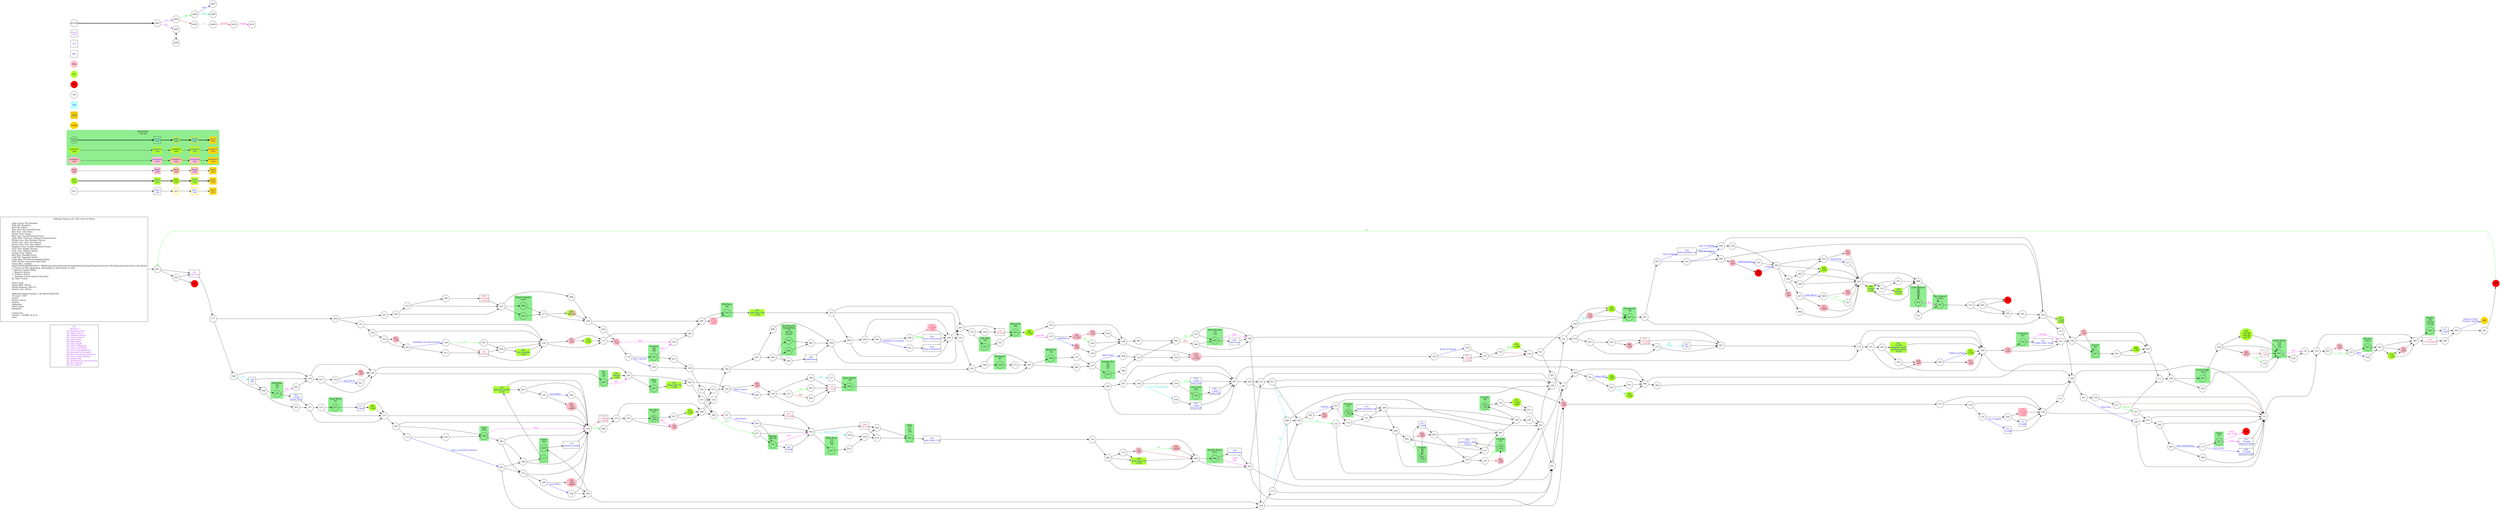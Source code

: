 digraph {
	// graph defaults
	rankdir=LR
	mclimit=50
	nodesep=.3 // changes horizontal separation of nodes
	ranksep=.4 // changes vertical separation of nodes
	node [height=.7
		width=.7
		shape=ellipse
		margin=0]
	edge[weight=5]
	
	subgraph ShopMenu {
		node [fontcolor = "purple" shape = "rect" margin = 0.1]
		shop261 [label = "\261\n Yaztromo\n \
			3g: healing potion\l \
			3g: plant control\l \
			3g: stillness potion\l \
			2g: insect control\l \
			2g: anti-poison\l \
			3g: holy water\l \
			3g: ring of light\l \
			2g: boots of leaping\l \
			3g: rope of climbing\l \
			3g: net of entanglement\l \
			3g: armband of strength\l \
			2g: glove of missile dexterity\l \
			2g: rod of water-finding\l \
			2g: garlic buds\l \
			3g: headband of concentration\l \
			3g: fire capsules\l \
			3g: nose filters\l"]
	}

	// a box for a graph label
	// note that you can override the defaults set above
	title [label = "Fighting Fantasy 03: The Forest of Doom\n\n \
		Light Green Fill: Benefits\l \
		Pink Fill: Penalties\l \
		Red Fill: Death\l \
		Blue Text: Key Items/Events\l \
		Red Text: Lost Items\l \
		Purple Text: Shops\l \
		Blue Line: Forced Items/Events\l \
		Light Blue Text/Line: Optional Items/Events\l \
		Purple Line: Dice Related Events\l \
		Green Line: Stat Test Passed\l \
		Brown Line: Stat Test Failed\l \
		Magenta Line: Combat Related Events\l \
		Grey Text: Riddle Answer\l \
		Grey Line: Hidden Option\l \
		Orange Line: Spells\l \
		Red Line: Possible Error\l \
		Gold Fill: Required Nodes\l \
		Light Blue Fill: Recommended Nodes\l \
		Gold Outline: Recommended Path\l \
		Green Box: Combat\l \
		SK/ST/LK/AT/AR/TM/CW/CL: Skill/Stamina/Luck/Attack Strength/Attack Round/Time/Consecutive Win Round/Consecutive Lose Round\l \
		?: Chance of this happening, depending on instructions in text\l \
		*: Special Combat Rules\l \
		-: Negative Status\l \
		+: Positive Status\l \
		^: Damage can be reduced by items\l \
		@: Take 2 items\l\l \
		Starts with:\l \
		Initial Skill: 1d6+6\l \
		Initial Stamina: 2d6+12\l \
		Initial Luck: 1d6+6\l\l \
		skill/stamina/luck potion: +all SK/ST/LK&1ILK\l \
		10 meal: +4ST\l \
		sword\l \
		leather armor\l \
		lantern\l \
		tinderbox\l \
		2d6+6 gold\l \
		backpack\l\l \
		Comments:\l \
		shield+: -1EDMG on 4~6\l \
		none\l \
		"
		shape = "box"
		margin = 0.1]

	subgraph Required {
		node [style = "filled" color = "gold" fillcolor = "gold" fontcolor = "blue" shape = "rect"]
		key3
		boo5
		dam5
		monboo5
		mondam5
		mon5
		ending [fontcolor = "black" shape = "octagon"]
		400 [fontcolor = "black" shape = "octagon"]
	}

	subgraph Required2 {
		node [style = "filled" color = "gold2" fillcolor = "gold2" fontcolor = "blue" shape = "rect"]
		req2
	}

	subgraph Recommended {
		node [penwidth = 3 color = "gold"]
		txt2
		key2 [shape = "rect" fontcolor = "blue"]
		boo3 [style = "filled" fillcolor = "greenyellow"]
		boo4 [style = "filled" fillcolor = "greenyellow"]
		dam3 [style = "filled" fillcolor = "pink"]
		dam4 [style = "filled" fillcolor = "pink"]
		monboo3 [style = "filled" fillcolor = "greenyellow"]
		monboo4 [style = "filled" fillcolor = "greenyellow"]
		mondam3 [style = "filled" fillcolor = "pink"]
		mondam4 [style = "filled" fillcolor = "pink"]
		mon3
		mon4
	}
	
	subgraph Optional {
		node [style = "filled" color = "paleturquoise1" fillcolor = "paleturquoise1" fontcolor = "blue" shape = "rect"]
		opt
	}

	subgraph Combat {
		style = "filled" color = "palegreen2"
		subgraph cluster_MONSTER {
			label = "MONSTER\n 0/0 0/0"
			mon1 [label = "\N\n text"]
			mon2 [shape = "rect" fontcolor = "blue" label = "\N\n text"]
			mon3 [label = "\N\n text"]
			mon4 [shape = "rect" fontcolor = "blue" label = "\N\n text"]
			mon5 [shape = "rect" fontcolor = "blue" label = "\N\n text"]
			monboo1 [style = "filled" color = "greenyellow" label = "\N\n text"]
			monboo2 [shape = "rect" style = "filled" color = "greenyellow" fontcolor = "blue" label = "\N\n text"]
			monboo3 [label = "\N\n text"]
			monboo4 [shape = "rect" fontcolor = "blue" label = "\N\n text"]
			monboo5 [shape = "rect" fontcolor = "blue" label = "\N\n text"]
			mondam1 [style = "filled" color = "pink" label = "\N\n text"]
			mondam2 [shape = "rect" style = "filled" color = "pink" fontcolor = "blue" label = "\N\n text"]
			mondam3 [label = "\N\n text"]
			mondam4 [shape = "rect" fontcolor = "blue" label = "\N\n text"]
			mondam5 [shape = "rect" fontcolor = "blue" label = "\N\n text"]
		}
		
		subgraph cluster_SHAPE_CHANGER {
			label = "Shape Changer\n 10/10"
			203
			286
		}
		
		subgraph cluster_WILD_BOAR {
			label = "Wild Boar\n 6/5"
			118
		}
		
		subgraph cluster_FISH_MAN {
			label = "Fish Man\n 7/6"
			181
		}
		
		subgraph cluster_WEREWOLF {
			label = "Werewolf\n 8/9"
			285
		}
		
		subgraph cluster_GHOUL {
			label = "Ghoul\n 9/7"
			227
		}
		
		subgraph cluster_WYVERN {
			label = "Wyvern\n 10/11"
			167
		}
		
		subgraph cluster_BANDIT {
			label = "Bandit\n 8/6\n 7/6 6/4\n 7/5 5/6"
			104
		}
		
		subgraph cluster_DWARF {
			label = "Dwarf\n 8/5"
			347
		}
		
		subgraph cluster_FOREST_GIANT {
			label = "Forest Giant\n 9/9"
			265
		}
		
		subgraph cluster_DEATH_HAWK {
			label = "Death Hawk\n 4/4\n 4/3\n 5/4"
			231
		}
		
		subgraph cluster_CATWOMAN {
			label = "Catwoman\n 8/5"
			153
		}
		
		subgraph cluster_PTERODACTYL {
			label = "Pterodactyl\n 7/8"
			303
		}
		
		subgraph cluster_CLONE_WARRIOR {
			label = "Clone Warrior\n 5/5\n 6/4\n 5/6\n 6/5"
			212
		}
		
		subgraph cluster_FIRE_DEMON {
			label = "Fire Domon*\n 10/10"
			107
		}
		
		subgraph cluster_WILD_HILL_MAN {
			label = "Wild Hill Man\n 7/5\n 6/4"
			043
		}
		
		subgraph cluster_GREMLIN {
			label = "Gremlin\n 5/3"
			165 [label = "\N\n -3AT"]
		}
		
		subgraph cluster_GREMLIN2 {
			label = "Gremlin\n 4/3\n 3/2"
			049 [label = "\N\n -3AT"]
		}
		
		subgraph cluster_GREMLIN3 {
			label = "Gremlin\n 5/5"
			071 [label = "\N\n -3AT"]
		}
		
		subgraph cluster_GREMLIN4 {
			label = "Gremlin\n 4/4"
			193 [label = "\N\n -3AT"]
		}
		
		subgraph cluster_BARBARIAN {
			label = "Barbarian\n 9/7"
			128
		}
		
		subgraph cluster_BLOOD_EEL {
			label = "Blood Eel\n 5/4"
			186
		}
		
		subgraph cluster_VAMPIRE_BAT {
			label = "Vampire Bat\n 5/5\n 6/5\n 5/7"
			079
		}
		
		subgraph cluster_TREEMAN {
			label = "Treeman\n 8/8\n 8/8"
			123
		}
		
		subgraph cluster_HUNTING_DOG_MASKED_MAN {
			label = "Hunting Dog\n MaskedMan\n 7/6\n 6/6 5/6\n 6/5 8/7"
			096
			276
		}
		
		subgraph cluster_PYGMY {
			label = "Pygmy\n 5/5 5/6"
			377
		}
		
		subgraph cluster_KILLER_BEES {
			label = "Killer Bees\n 7/3\n 8/4\n 7/4"
			007
		}
		
		subgraph cluster_WOLF {
			label = "Wolf\n 7/7\n 8/7\n 7/9"
			330
		}
		
		subgraph cluster_BOULDER_BEAST {
			label = "Boulder Beast\n 8/11"
			084
		}
		
		subgraph cluster_GIANT_SPIDER {
			label = "Giant Spider\n 7/8"
			298
		}
		
		subgraph cluster_CAVE_TROLL {
			label = "Cave Troll\n 8/9"
			310
		}
		
		subgraph cluster_HOBGOBLIN {
			label = "Hobgoblin\n 6/6\n 5/7"
			317
		}
		
		subgraph cluster_STING_WORM {
			label = "Sting Worm\n 8/7"
			015
		}
		
		subgraph cluster_ORC {
			label = "Orc\n 5/5\n 5/6"
			029
		}
		
		subgraph cluster_BEAR {
			label = "Bear\n 7/8"
			241
		}
		
		subgraph cluster_GOBLIN {
			label = "Goblin\n 5/4"
			009
			117
		}
		
		subgraph cluster_OGRE {
			label = "Ogre\n 8/12"
			290
		}
		
		subgraph cluster_APE_MAN {
			label = "Ape Man\n 8/7"
			352 [label = "\N\n -2AT"]
		}
		
		cbt
	}

	subgraph Death {
		node [style = "filled" color = "red"]
		ddt
		002
		098
		304 [label = "\N\n -2SK"]
		333
		399
	}

	subgraph Boost {
		node [style = "filled" color = "greenyellow"]
		bst
		boo1 [label = "\N\n text"]
		boo2 [shape = "rect" fontcolor = "blue" label = "\N\n text"]
		boo3 [label = "\N\n text"]
		boo4 [shape = "rect" fontcolor = "blue" label = "\N\n text"]
		boo5 [shape = "rect" fontcolor = "blue" label = "\N\n text"]
		034 [label = "\N\n +all SK/\n +all LK/\n +all ST"]
		068 [label = "\N\n +3ST"]
		070 [label = "\N\n +2SK"]
		091 [shape = "rect" fontcolor = "blue" label = "\N\n eye of amber\n +1LK"]
		106 [shape = "rect" fontcolor = "blue" label = "\N\n gold ring: 15g\n +2LK"]
		166 [label = "\N\n +2LK"]
		174 [shape = "rect" fontcolor = "blue" label = "\N\n gold ring: 10g\n +1LK"]
		179 [label = "\N\n +1AT"]
		184 [label = "\N\n +4ST"]
		219 [shape = "rect" fontcolor = "blue" label = "\N\n silver dart: 5g\n +1LK"]
		232 [shape = "rect" fontcolor = "blue" label = "\N\n hammer handle\n +1LK"]
		235 [label = "\N\n +1LK"]
		248 [shape = "rect" fontcolor = "blue" label = "\N\n shield+\n +1LK"]
		257 [label = "\N\n +1LK\n +4ST"]
		262 [label = "\N\n +1AT"]
		269 [label = "\N\n +4ST"]
		283 [label = "\N\n +4ST"]
		302 [label = "\N\n +1AT"]
		308 [color = "greenyellow:pink" label = "\N\n SK&harr;LK"]
		341 [shape = "rect" fontcolor = "blue" label = "\N\n 5 gold\n dragon's tooth\n strength potion\n +1LK"]
		374 [label = "\N\n +1AT"]
		383 [shape = "rect" fontcolor = "blue" label = "\N\n whistle\n +2ST"]
		387 [shape = "rect" fontcolor = "blue" label = "\N\n 1 gold\n +1LK"]
		388 [label = "\N\n +1LK?"]
		389 [shape = "rect" fontcolor = "blue" label = "\N\n 8 gold\n +1LK"]
	}

	subgraph Damage {
		node [style = "filled" color = "pink"]
		ddg
		dam1 [label = "\N\n text"]
		dam2 [shape = "rect" fontcolor = "blue" label = "\N\n text"]
		dam3 [label = "\N\n text"]
		dam4 [shape = "rect" fontcolor = "blue" label = "\N\n text"]
		dam5 [shape = "rect" fontcolor = "blue" label = "\N\n text"]
		004 [label = "\N\n -4ST"]
		013 [label = "\N\n -3LK"]
		019 [label = "\N\n -1ST"]
		022 [label = "\N\n -2SK\n -1d6ST"]
		030 [label = "\N\n -2ST"]
		032 [shape = "rect" fontcolor = "crimson" label = "\N\n -2 items\n -10 gold\n -1LK"]
		035 [label = "\N\n -4ST"]
		042 [label = "\N\n -1LK"]
		044 [label = "\N\n -2ST"]
		045 [label = "\N\n -2ST"]
		046 [label = "\N\n -2LK"]
		048 [label = "\N\n -1d6ST"]
		083 [label = "\N\n -2ST"]
		108 [label = "\N\n -3ST"]
		129 [shape = "rect" fontcolor = "crimson" label = "\N\n -10 gold\n -2LK"]
		130 [label = "\N\n -1LK?"]
		133 [label = "\N\n -2AT"]
		134 [label = "\N\n -1LK"]
		141 [label = "\N\n -1LK"]
		143 [label = "\N\n -2ST"]
		156 [label = "\N\n -3ST"]
		159 [label = "\N\n -3ST"]
		163 [label = "\N\n -3ST"]
		169 [label = "\N\n -2SK\n -1d6ST"]
		222 [label = "\N\n -1d6ST"]
		237 [label = "\N\n -2LK"]
		250 [label = "\N\n -2ST"]
		259 [label = "\N\n -3~5ST"]
		275 [label = "\N\n -1ST"]
		277 [label = "\N\n -1ST"]
		278 [label = "\N\n -1LK\n -2~4ST"]
		328 [shape = "rect" fontcolor = "crimson" label = "\N\n -1 food\n -4ST"]
		345 [label = "\N\n -4ST"]
		372 [label = "\N\n -?ST"]
		395 [label = "\N\n -3ST?"]
	}

	subgraph Key_Item {
		node [fontcolor = "blue" shape = "rect"]
		kky
		key1 [label = "\N\n text"]
		key2 [label = "\N\n text"]
		key3 [label = "\N\n text"]
		012 [label = "\N\n -10 gold\n -2 items" fontcolor = "crimson"]
		014 [label = "\N\n -3 gold\n -1 item" fontcolor = "crimson"]
		036 [label = "\N\n -all gold/\n -2 items" fontcolor = "crimson"]
		050 [label = "\N\n silver key"]
		053 [label = "\N\n -all gold" fontcolor = "crimson"]
		058 [label = "\N\n 25 gold\n hammer head"]
		074 [label = "\N\n 5 gold\n brass bell"]
		078 [label = "\N\n dust of levitation"]
		101 [label = "\N\n 5 gold\n brass bell"]
		111 [label = "\N\n 5 gold"]
		116 [label = "\N\n gold collar: 15g"]
		145 [label = "\N\n -all food" fontcolor = "crimson"]
		146 [label = "\N\n boulderbeast"]
		176 [label = "\N\n hammer handle"]
		178 [label = "\N\n -1 food" fontcolor = "crimson"]
		194 [label = "\N\n belladonna"]
		202 [label = "\N\n 2 gold studs: 2x5g"]
		205 [label = "\N\n 6 gold"]
		217 [label = "\N\n 4 gold"]
		218 [label = "\N\n -5 gold/\n -1 items" fontcolor = "crimson"]
		223 [label = "\N\n 5 gold"]
		242 [label = "\N\n gold ignot?: 28g/\n -1 item?"]
		273 [label = "\N\n gold medallion: 9g"]
		279 [label = "\N\n -5 item2/gold" fontcolor = "crimson"]
		287 [label = "\N\n 5 gold\n brass bell"]
		297 [label = "\N\n info" tooltip = "goblin in crypt north in forest"]
		299 [label = "\N\n -all food" fontcolor = "crimson"]
		301 [label = "\N\n 3 gold\n brass flute"]
		311 [label = "\N\n 2 gold"]
		312 [label = "\N\n 25 gold\n hammer head"]
		322 [label = "\N\n gold medallion: 5g"]
		343 [label = "\N\n info" tooltip = "go north"]
		353 [label = "\N\n -all food" fontcolor = "crimson"]
		354 [label = "\N\n dust of levitation"]
		370 [label = "\N\n -1 item" fontcolor = "crimson"]
		371 [label = "\N\n 3 gold"]
	}
	
	subgraph Shop {
		node [fontcolor = "purple" shape = "rect"]
		shp
		shop1 [label = "\N\n text"]
		261 [label = "\N\n Yaztromo"]
	}

	mon1 -> mon2 -> mon3 -> mon4 -> mon5 [penwidth = 3]
	boo1 -> boo2 -> boo3 -> boo4 -> boo5 [penwidth = 3]
	dam1 -> dam2 -> dam3 -> dam4 -> dam5
	txt1 -> key1 -> txt2 -> key2 -> key3
	monboo1 -> monboo2 -> monboo3 -> monboo4 -> monboo5
	mondam1 -> mondam2 -> mondam3 -> mondam4 -> mondam5

	myTitle -> z001 [penwidth = 3]
	z001 -> z002 [color = "purple" fontcolor = "purple" label = "1-3"]
	z001 -> z003 [color = "purple" fontcolor = "purple" label = "4-6"]
	z002 -> z004 [color = "green" fontcolor = "green" label = "LK"]
	z002 -> z005 [color = "brown"]
	z003 -> z006 [dir = "both"]
	z004 -> z007 [color = "blue" fontcolor = "blue" label = "req"]
	z004 -> z008 [color = "cyan3" fontcolor = "cyan3" label = "-opt"]
	z005 -> z009 [color = "grey" fontcolor = "grey" label = "info"]
	z009 -> z010 [color = "crimson" fontcolor = "crimson" label = "error(?)"]
	z010 -> z011 [color = "magenta" fontcolor = "magenta" label = "escape"]
	{
		rank = same
		z003
		z006
	}
	title -> 001
	001 -> 261
	001 -> 054
	003 -> 322 [color = "blue" fontcolor = "blue" label = "ring of light"]
	003 -> 120
	004 -> 049
	004 -> 093
	005 -> 333
	005 -> 249
	006 -> 148
	007 -> 023
	008 -> 317
	008 -> 392
	009 -> 176
	010 -> 290
	011 -> 353
	012 -> 271
	012 -> 067
	013 -> 149
	014 -> 255
	015 -> 217
	016 -> 211 [color = "blue" fontcolor = "blue" label = "anti-poison"]
	016 -> 345
	017 -> 089 [color = "cyan3" fontcolor = "cyan3" label = "-1g"]
	017 -> 256
	017 -> 238
	018 -> 198
	019 -> 018
	020 -> 277
	021 -> 226
	022 -> 358
	023 -> 339
	024 -> 377
	024 -> 092
	025 -> 369
	025 -> 056
	026 -> 091
	026 -> 220
	027 -> 329
	028 -> 052 [color = "blue" fontcolor = "blue" label = "armband of strength"]
	028 -> 266
	029 -> 383
	029 -> 254 [color = "magenta" fontcolor = "magenta" label = "flee"]
	030 -> 225
	031 -> 362
	032 -> 150
	033 -> 390
	034 -> 231
	035 -> 132
	036 -> 187
	037 -> 226
	037 -> 336
	038 -> 315
	038 -> 220
	039 -> 287
	040 -> 274
	041 -> 239
	042 -> 342
	043 -> 050
	043 -> 188 [color = "magenta" fontcolor = "magenta" label = "flee"]
	044 -> 293
	045 -> 165
	046 -> 012
	047 -> 026
	047 -> 220
	048 -> 288
	049 -> 371
	050 -> 188
	051 -> 199
	051 -> 397
	052 -> 078
	053 -> 092
	054 -> 399
	054 -> 261
	055 -> 168
	055 -> 313
	055 -> 359
	056 -> 233
	056 -> 163
	057 -> 132 [color = "green" fontcolor = "green" label = "LK"]
	057 -> 035 [color = "brown"]
	058 -> 112
	059 -> 171
	060 -> 183 [color = "green" fontcolor = "green" label = "LK"]
	060 -> 044 [color = "brown"]
	061 -> 398
	061 -> 151
	062 -> 208
	063 -> 178
	064 -> 142
	065 -> 330
	066 -> 325
	067 -> 113
	068 -> 059
	069 -> 264
	069 -> 143
	069 -> 269
	069 -> 016
	070 -> 334
	071 -> 273
	072 -> 138
	073 -> 327 [color = "green" fontcolor = "green" label = "SK&LK"]
	073 -> 112 [color = "brown"]
	074 -> 025
	075 -> 330
	076 -> 206
	077 -> 377
	077 -> 092
	078 -> 349
	079 -> 386
	080 -> 293
	081 -> 049 [color = "green" fontcolor = "green" label = "LK"]
	081 -> 004 [color = "brown"]
	082 -> 235 [color = "blue" fontcolor = "blue" label = "stillness potion"]
	082 -> 013
	083 -> 139
	084 -> 146
	084 -> 245 [color = "magenta" fontcolor = "magenta" label = ">3AR\n flee"]
	085 -> 009
	085 -> 359
	086 -> 208
	087 -> 090
	088 -> 212
	088 -> 107
	089 -> 256
	089 -> 281
	089 -> 238
	090 -> 210 [color = "green" fontcolor = "green" label = "LK"]
	090 -> 348 [color = "brown" fontcolor = "brown" label = "-3ST"]
	091 -> 220
	092 -> 299
	092 -> 007
	092 -> 100 [color = "cyan3" fontcolor = "cyan3" label = "insect control"]
	093 -> 061
	093 -> 270
	094 -> 136
	094 -> 144
	095 -> 173 [color = "blue" fontcolor = "blue" label = "dust of levitation"]
	095 -> 368
	096 -> 062
	097 -> 328
	097 -> 118
	001 -> 098 [dir = back color = "green" fontcolor = "green" label = "LK"]
	099 -> 209
	099 -> 349
	100 -> 339
	101 -> 025
	102 -> 105
	103 -> 057
	103 -> 360
	104 -> 311
	105 -> 384
	105 -> 394
	106 -> 288
	107 -> 152
	108 -> 226
	109 -> 124
	109 -> 072
	109 -> 309
	110 -> 257
	110 -> 031
	111 -> 150
	112 -> 103
	113 -> 324
	113 -> 149
	114 -> 350 [color = "blue" fontcolor = "blue" label = "fire capsules"]
	114 -> 123
	115 -> 382
	115 -> 277
	116 -> 314
	117 -> 232
	118 -> 174
	119 -> 090
	119 -> 216
	120 -> 094 [color = "blue" fontcolor = "blue" label = "rope of climbing"]
	120 -> 380
	121 -> 061
	121 -> 081
	122 -> 135
	122 -> 362
	123 -> 027
	123 -> 234 [color = "magenta" fontcolor = "magenta" label = "flee"]
	124 -> 180
	125 -> 337
	125 -> 015
	126 -> 365 [color = "blue" fontcolor = "blue" label = "nose filters"]
	126 -> 022
	127 -> 298
	128 -> 272
	129 -> 349
	130 -> 153
	130 -> 355
	131 -> 325
	132 -> 258 [color = "blue" fontcolor = "blue" label = "flute"]
	132 -> 167
	133 -> 374
	133 -> 360
	134 -> 283
	134 -> 303
	135 -> 284
	135 -> 151
	136 -> 069
	137 -> 055 [color = "blue" fontcolor = "blue" label = "glove of missile dexterity"]
	137 -> 010
	138 -> 064 [color = "blue" fontcolor = "blue" label = "plant control"]
	138 -> 159
	139 -> 198
	140 -> 025
	140 -> 267
	141 -> 347
	141 -> 059
	142 -> 366
	142 -> 178
	142 -> 251
	143 -> 080
	144 -> 213
	144 -> 387
	145 -> 285
	146 -> 245
	147 -> 038
	147 -> 220
	148 -> 097
	148 -> 020
	149 -> 130
	149 -> 306
	150 -> 357
	150 -> 171
	151 -> 071
	151 -> 296
	152 -> 333
	152 -> 005
	152 -> 249
	153 -> 202
	153 -> 355 [color = "magenta" fontcolor = "magenta" label = "escape"]
	154 -> 231
	155 -> 083 [color = "blue" fontcolor = "blue" label = "belladonna"]
	155 -> 259
	156 -> 109
	157 -> 125
	157 -> 337
	158 -> 047 [color = "green" fontcolor = "green" label = "LK"]
	158 -> 353 [color = "brown"]
	159 -> 142
	160 -> 343 [color = "cyan3" fontcolor = "cyan3" label = "-1g"]
	160 -> 008
	160 -> 239
	161 -> 185
	161 -> 341
	162 -> 285
	163 -> 375
	164 -> 144
	165 -> 242
	166 -> 390
	167 -> 305
	168 -> 117
	168 -> 358
	169 -> 085
	169 -> 358
	170 -> 223 [color = "blue" fontcolor = "blue" label = "eye of amber"]
	170 -> 346
	171 -> 190
	172 -> 089 [color = "cyan3" fontcolor = "cyan3" label = "-1g"]
	172 -> 256
	172 -> 281
	173 -> 058 [color = "blue" fontcolor = "blue" label = "holy water"]
	173 -> 227
	174 -> 323
	175 -> 372
	175 -> 106
	176 -> 358
	177 -> 289
	177 -> 160
	178 -> 298
	179 -> 115
	180 -> 105
	180 -> 361
	181 -> 162
	182 -> 070 [color = "green" fontcolor = "green" label = "SK"]
	182 -> 334 [color = "brown"]
	183 -> 293
	184 -> 390
	185 -> 250
	185 -> 149
	186 -> 131
	187 -> 286
	187 -> 203
	187 -> 006
	188 -> 359
	188 -> 221
	189 -> 269
	189 -> 293
	190 -> 265
	190 -> 318
	191 -> 184 [color = "blue" fontcolor = "blue" label = "brass bell"]
	191 -> 243
	192 -> 012
	192 -> 046
	193 -> 110
	194 -> 208
	195 -> 352
	195 -> 156
	196 -> 376
	196 -> 039 [color = "cyan3" fontcolor = "cyan3" label = "net of entanglement"]
	196 -> 025
	197 -> 024 [color = "blue" fontcolor = "blue" label = "anti-poison"]
	197 -> 053
	198 -> 278
	198 -> 087
	199 -> 134 [color = "cyan3" fontcolor = "cyan3" label = "-1g"]
	199 -> 283
	199 -> 303
	200 -> 351
	200 -> 112
	201 -> 389
	201 -> 088
	202 -> 355
	203 -> 373
	204 -> 400 [color = "blue" fontcolor = "blue" label = "hammer head\n hammer handle"]
	204 -> 381
	205 -> 092
	206 -> 253
	206 -> 187
	207 -> 302
	207 -> 109
	208 -> 099
	208 -> 291
	209 -> 028
	209 -> 349
	210 -> 043
	210 -> 188
	211 -> 293
	212 -> 321
	212 -> 107 [color = "magenta" fontcolor = "magenta" label = "flee"]
	213 -> 306
	214 -> 069
	215 -> 248
	215 -> 201
	216 -> 278
	217 -> 262
	217 -> 337
	218 -> 274
	219 -> 300
	220 -> 275
	220 -> 115
	221 -> 378
	221 -> 199
	222 -> 293
	223 -> 150
	224 -> 332
	225 -> 135
	225 -> 362
	226 -> 029
	226 -> 254
	227 -> 312 [color = "magenta" fontcolor = "magenta" label = "win"]
	227 -> 002 [color = "magenta" fontcolor = "magenta" label = "lose/\n lose 4 AR"]
	228 -> 255
	229 -> 165 [color = "green" fontcolor = "green" label = "LK"]
	229 -> 045 [color = "brown"]
	230 -> 137
	230 -> 290
	230 -> 358
	231 -> 224
	231 -> 332 [color = "magenta" fontcolor = "magenta" label = "flee"]
	232 -> 263
	232 -> 358
	233 -> 017
	233 -> 238
	234 -> 382
	235 -> 149
	236 -> 170
	236 -> 150
	237 -> 214 [color = "blue" fontcolor = "blue" label = "healing potion"]
	237 -> 304
	238 -> 221
	239 -> 037
	239 -> 226
	240 -> 338 [color = "blue" fontcolor = "blue" label = "nose filters"]
	240 -> 169
	241 -> 219
	242 -> 121
	243 -> 166 [color = "cyan3" fontcolor = "cyan3" label = "-1g"]
	243 -> 033
	244 -> 198
	245 -> 163
	245 -> 233
	245 -> 393
	246 -> 204
	247 -> 003
	247 -> 144
	248 -> 389
	248 -> 088
	249 -> 164
	250 -> 082
	251 -> 063 [color = "green" fontcolor = "green" label = "SK"]
	251 -> 260 [color = "brown" fontcolor = "brown" label = "-4ST"]
	252 -> 309
	252 -> 072
	253 -> 344
	253 -> 187
	254 -> 241
	254 -> 300
	255 -> 182
	255 -> 334
	256 -> 122 [color = "green" fontcolor = "green" label = "LK"]
	256 -> 295 [color = "brown"]
	257 -> 031
	258 -> 305
	259 -> 244 [color = "green" fontcolor = "green" label = "LK"]
	259 -> 019 [color = "brown"]
	260 -> 178
	261 -> 177
	262 -> 337
	263 -> 126
	263 -> 358
	264 -> 367
	264 -> 189
	264 -> 282
	265 -> 356
	266 -> 354 [color = "green" fontcolor = "green" label = "SKx3"]
	266 -> 129 [color = "brown"]
	267 -> 196
	267 -> 025
	268 -> 119
	269 -> 293
	270 -> 229
	270 -> 121
	271 -> 297 [color = "cyan3" fontcolor = "cyan3" label = "-5g/\n -item"]
	271 -> 067
	272 -> 394
	273 -> 296
	274 -> 195
	274 -> 109
	275 -> 179
	275 -> 115
	276 -> 062
	277 -> 234 [color = "magenta" fontcolor = "magenta" label = "flee"]
	277 -> 114
	278 -> 319
	279 -> 246
	280 -> 306
	281 -> 163
	281 -> 393
	282 -> 016
	282 -> 293
	283 -> 303
	284 -> 081
	284 -> 270
	285 -> 388
	286 -> 373
	287 -> 025
	288 -> 084
	288 -> 245
	289 -> 076
	289 -> 147
	290 -> 385
	290 -> 358 [color = "magenta" fontcolor = "magenta" label = "flee"]
	291 -> 335
	291 -> 145
	292 -> 095
	292 -> 112
	293 -> 215
	293 -> 389
	293 -> 088
	294 -> 106
	294 -> 175
	294 -> 288
	295 -> 225 [color = "blue" fontcolor = "blue" label = "helmet"]
	295 -> 030
	296 -> 398
	296 -> 284
	297 -> 067
	298 -> 140
	299 -> 065
	299 -> 075
	300 -> 138
	300 -> 331
	301 -> 157
	302 -> 109
	303 -> 247
	304 -> 069 [color = "blue" fontcolor = "blue" label = "-5 food"]
	305 -> 374
	305 -> 133
	305 -> 360
	306 -> 391
	306 -> 112
	307 -> 192
	307 -> 271
	308 -> 148
	309 -> 077 [color = "green" fontcolor = "green" label = "LKx2"]
	309 -> 197 [color = "brown"]
	310 -> 101
	311 -> 204
	312 -> 112
	313 -> 240
	313 -> 085
	313 -> 358
	314 -> 294
	314 -> 288
	315 -> 042
	315 -> 342
	316 -> 198
	317 -> 301
	317 -> 041 [color = "magenta" fontcolor = "magenta" label = "flee"]
	318 -> 231
	319 -> 228 [color = "blue" fontcolor = "blue" label = "boots of leaping"]
	319 -> 014
	320 -> 362
	321 -> 107
	322 -> 094 [color = "blue" fontcolor = "blue" label = "rope of climbing"]
	322 -> 380
	323 -> 291
	323 -> 099
	323 -> 102
	324 -> 250
	324 -> 161
	324 -> 149
	325 -> 268 [color = "blue" fontcolor = "blue" label = "garlic buds"]
	325 -> 079
	326 -> 145
	327 -> 351
	327 -> 112
	328 -> 118
	329 -> 180
	329 -> 252
	330 -> 116
	331 -> 124
	331 -> 309
	332 -> 103
	334 -> 113
	334 -> 051
	335 -> 181
	335 -> 326
	336 -> 021 [color = "blue" fontcolor = "blue" label = "anti-poison"]
	336 -> 108
	337 -> 230
	337 -> 358
	338 -> 085
	338 -> 358
	339 -> 065
	339 -> 075
	340 -> 141
	340 -> 347
	340 -> 059
	341 -> 149
	342 -> 158 [color = "blue" fontcolor = "blue" label = "headband of concentration"]
	342 -> 011
	343 -> 008
	343 -> 239
	344 -> 036
	345 -> 293
	346 -> 032
	346 -> 111
	347 -> 363
	348 -> 043
	348 -> 188
	349 -> 291
	349 -> 102
	350 -> 329
	351 -> 292
	351 -> 112
	352 -> 207
	352 -> 156 [color = "magenta" fontcolor = "magenta" label = "flee"]
	353 -> 026
	353 -> 220
	354 -> 349
	355 -> 340
	356 -> 034
	356 -> 395
	356 -> 231
	357 -> 306
	358 -> 040 [color = "green" fontcolor = "green" label = "LK"]
	358 -> 218 [color = "brown"]
	359 -> 172
	359 -> 281
	360 -> 279
	360 -> 104
	361 -> 396
	361 -> 086
	362 -> 281
	362 -> 238
	363 -> 068
	363 -> 059
	364 -> 276
	364 -> 194
	365 -> 358
	366 -> 127 [color = "cyan3" fontcolor = "cyan3" label = "-3g"]
	366 -> 178
	367 -> 060 [color = "blue" fontcolor = "blue" label = "nose filters"]
	367 -> 222
	368 -> 112
	369 -> 191
	369 -> 390
	370 -> 231
	371 -> 093
	372 -> 048 [color = "green" fontcolor = "green" label = "SK"]
	372 -> 288 [color = "brown"]
	373 -> 308
	373 -> 148
	374 -> 133
	374 -> 360
	375 -> 150
	375 -> 236
	376 -> 074 [color = "green" fontcolor = "green" label = "LK"]
	376 -> 310 [color = "brown"]
	377 -> 205
	377 -> 092 [color = "magenta" fontcolor = "magenta" label = "flee"]
	378 -> 307
	378 -> 067
	379 -> 073
	379 -> 112
	380 -> 237
	380 -> 144
	381 -> 098
	382 -> 097
	383 -> 254
	384 -> 128
	384 -> 394
	385 -> 168
	385 -> 313
	385 -> 358
	386 -> 119
	387 -> 340
	388 -> 155 [color = "magenta" fontcolor = "magenta" label = "lose AR"]
	388 -> 316
	389 -> 215
	389 -> 088
	390 -> 190
	390 -> 280
	391 -> 200 [color = "blue" fontcolor = "blue" label = "silver key"]
	391 -> 379
	392 -> 157
	393 -> 369
	394 -> 066
	394 -> 186
	395 -> 154 [color = "green" fontcolor = "green" label = "LK"]
	395 -> 370 [color = "brown"]
	396 -> 364
	396 -> 096
	397 -> 163
	397 -> 393
	398 -> 320
	398 -> 193
}
